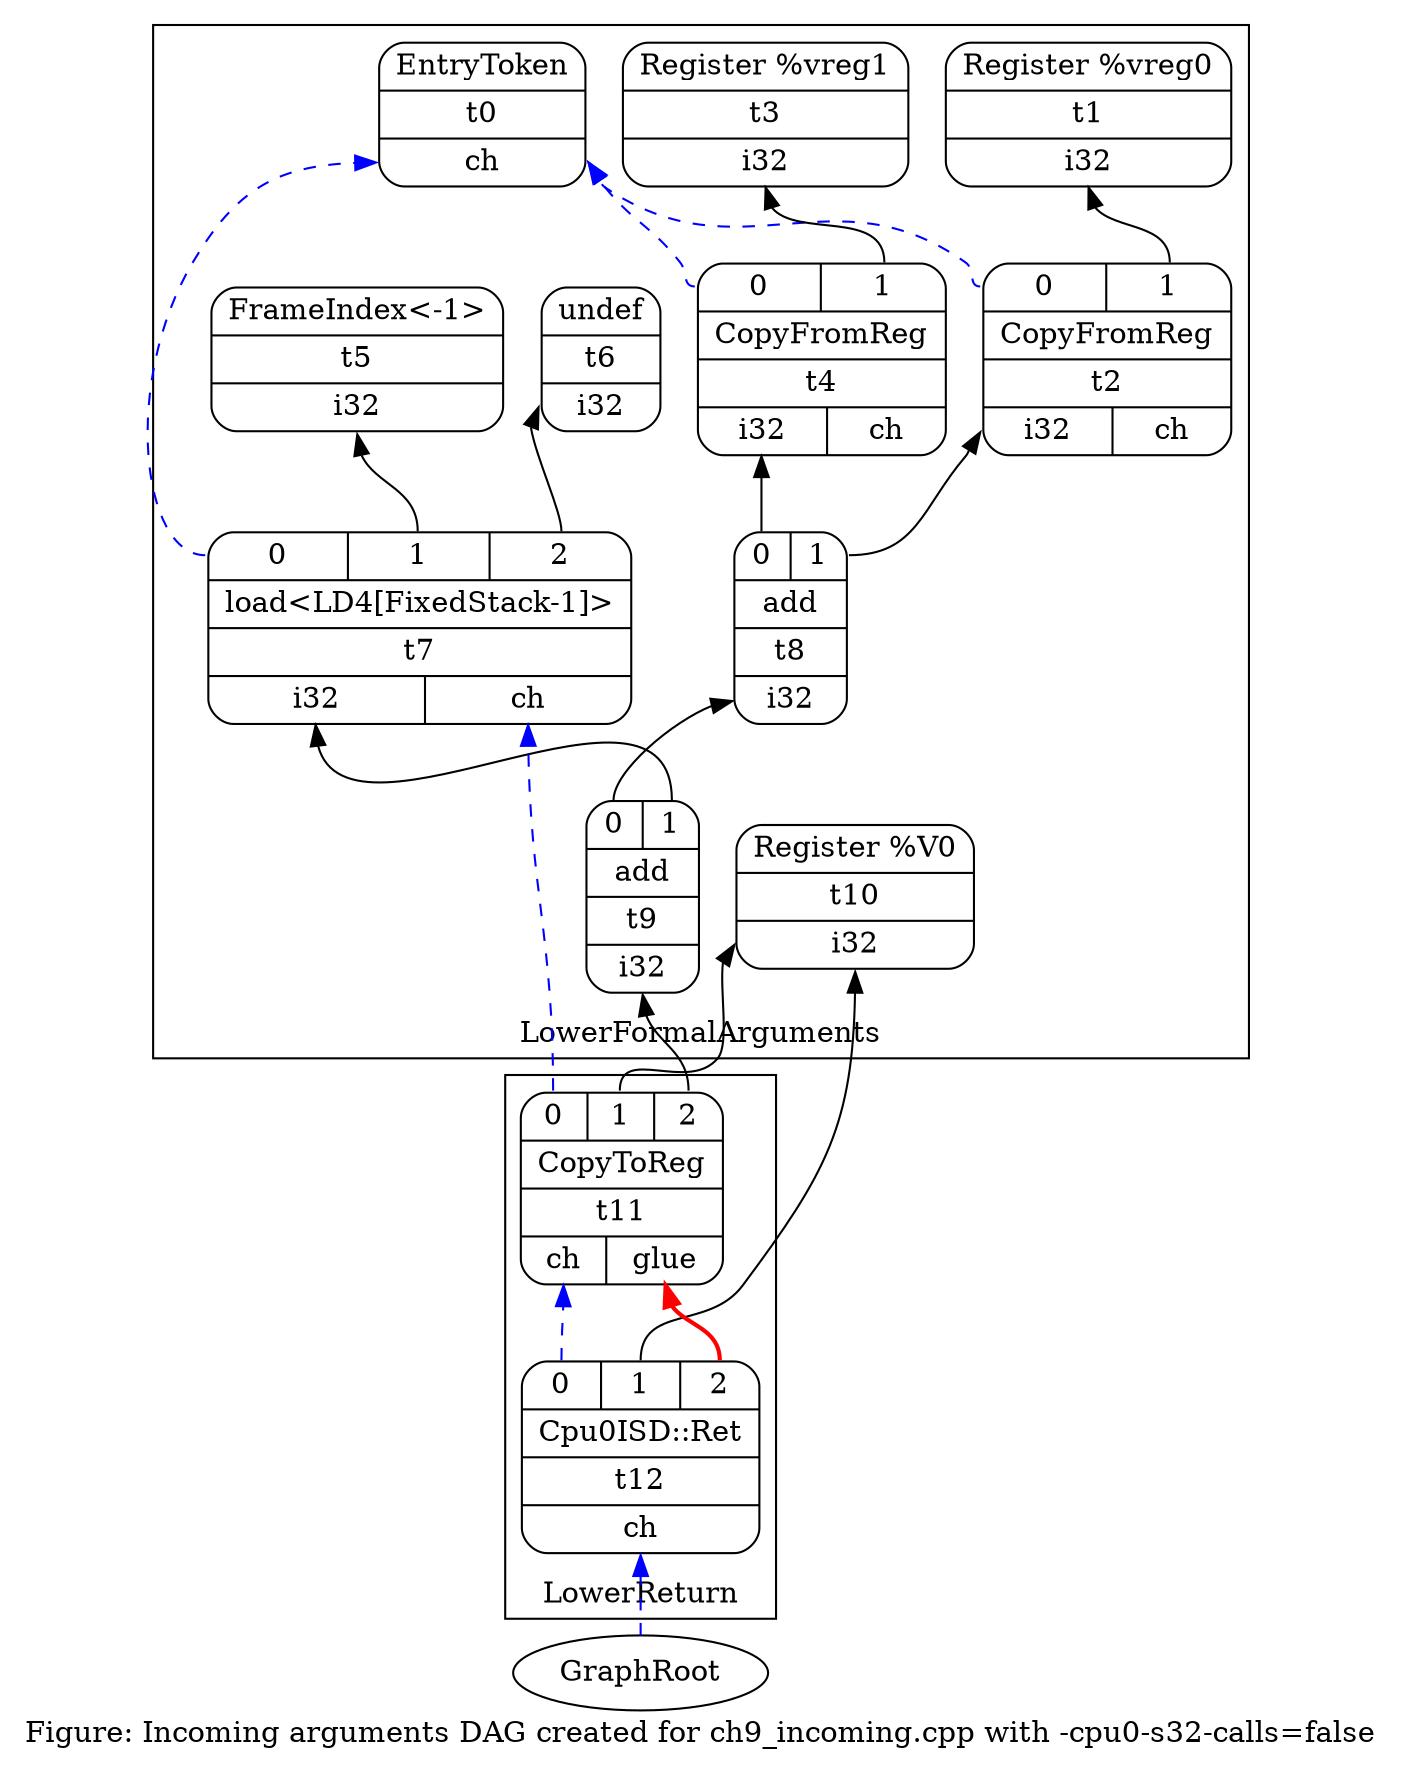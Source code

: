 digraph "dag-combine1 input for _Z5sum_iiii:" {
	rankdir="BT";
	label="Figure: Incoming arguments DAG created for ch9_incoming.cpp with -cpu0-s32-calls=false";

  subgraph cluster_0 {
    label = "LowerFormalArguments";
	Node0x102f0e0f0 [shape=record,shape=Mrecord,label="{EntryToken|t0|{<d0>ch}}"];
	Node0x10305c200 [shape=record,shape=Mrecord,label="{Register %vreg0|t1|{<d0>i32}}"];
	Node0x10305c270 [shape=record,shape=Mrecord,label="{{<s0>0|<s1>1}|CopyFromReg|t2|{<d0>i32|<d1>ch}}"];
	Node0x10305c270:s0 -> Node0x102f0e0f0:d0[color=blue,style=dashed];
	Node0x10305c270:s1 -> Node0x10305c200:d0;
	Node0x10305c2e0 [shape=record,shape=Mrecord,label="{Register %vreg1|t3|{<d0>i32}}"];
	Node0x10305c350 [shape=record,shape=Mrecord,label="{{<s0>0|<s1>1}|CopyFromReg|t4|{<d0>i32|<d1>ch}}"];
	Node0x10305c350:s0 -> Node0x102f0e0f0:d0[color=blue,style=dashed];
	Node0x10305c350:s1 -> Node0x10305c2e0:d0;
	Node0x10305c3c0 [shape=record,shape=Mrecord,label="{FrameIndex\<-1\>|t5|{<d0>i32}}"];
	Node0x10305c430 [shape=record,shape=Mrecord,label="{undef|t6|{<d0>i32}}"];
	Node0x10305c4a0 [shape=record,shape=Mrecord,label="{{<s0>0|<s1>1|<s2>2}|load\<LD4[FixedStack-1]\>|t7|{<d0>i32|<d1>ch}}"];
	Node0x10305c4a0:s0 -> Node0x102f0e0f0:d0[color=blue,style=dashed];
	Node0x10305c4a0:s1 -> Node0x10305c3c0:d0;
	Node0x10305c4a0:s2 -> Node0x10305c430:d0;
	Node0x10305c510 [shape=record,shape=Mrecord,label="{{<s0>0|<s1>1}|add|t8|{<d0>i32}}"];
	Node0x10305c510:s0 -> Node0x10305c350:d0;
	Node0x10305c510:s1 -> Node0x10305c270:d0;
	Node0x10305c580 [shape=record,shape=Mrecord,label="{{<s0>0|<s1>1}|add|t9|{<d0>i32}}"];
	Node0x10305c580:s0 -> Node0x10305c510:d0;
	Node0x10305c580:s1 -> Node0x10305c4a0:d0;
	Node0x10305c5f0 [shape=record,shape=Mrecord,label="{Register %V0|t10|{<d0>i32}}"];
  }
  subgraph cluster_1 {
    label = "LowerReturn";
	Node0x10305c660 [shape=record,shape=Mrecord,label="{{<s0>0|<s1>1|<s2>2}|CopyToReg|t11|{<d0>ch|<d1>glue}}"];
	Node0x10305c660:s0 -> Node0x10305c4a0:d1[color=blue,style=dashed];
	Node0x10305c660:s1 -> Node0x10305c5f0:d0;
	Node0x10305c660:s2 -> Node0x10305c580:d0;
	Node0x10305c6d0 [shape=record,shape=Mrecord,label="{{<s0>0|<s1>1|<s2>2}|Cpu0ISD::Ret|t12|{<d0>ch}}"];
	Node0x10305c6d0:s0 -> Node0x10305c660:d0[color=blue,style=dashed];
	Node0x10305c6d0:s1 -> Node0x10305c5f0:d0;
	Node0x10305c6d0:s2 -> Node0x10305c660:d1[color=red,style=bold];
  }
	Node0x0[ plaintext=circle, label ="GraphRoot"];
	Node0x0 -> Node0x10305c6d0:d0[color=blue,style=dashed];
}
